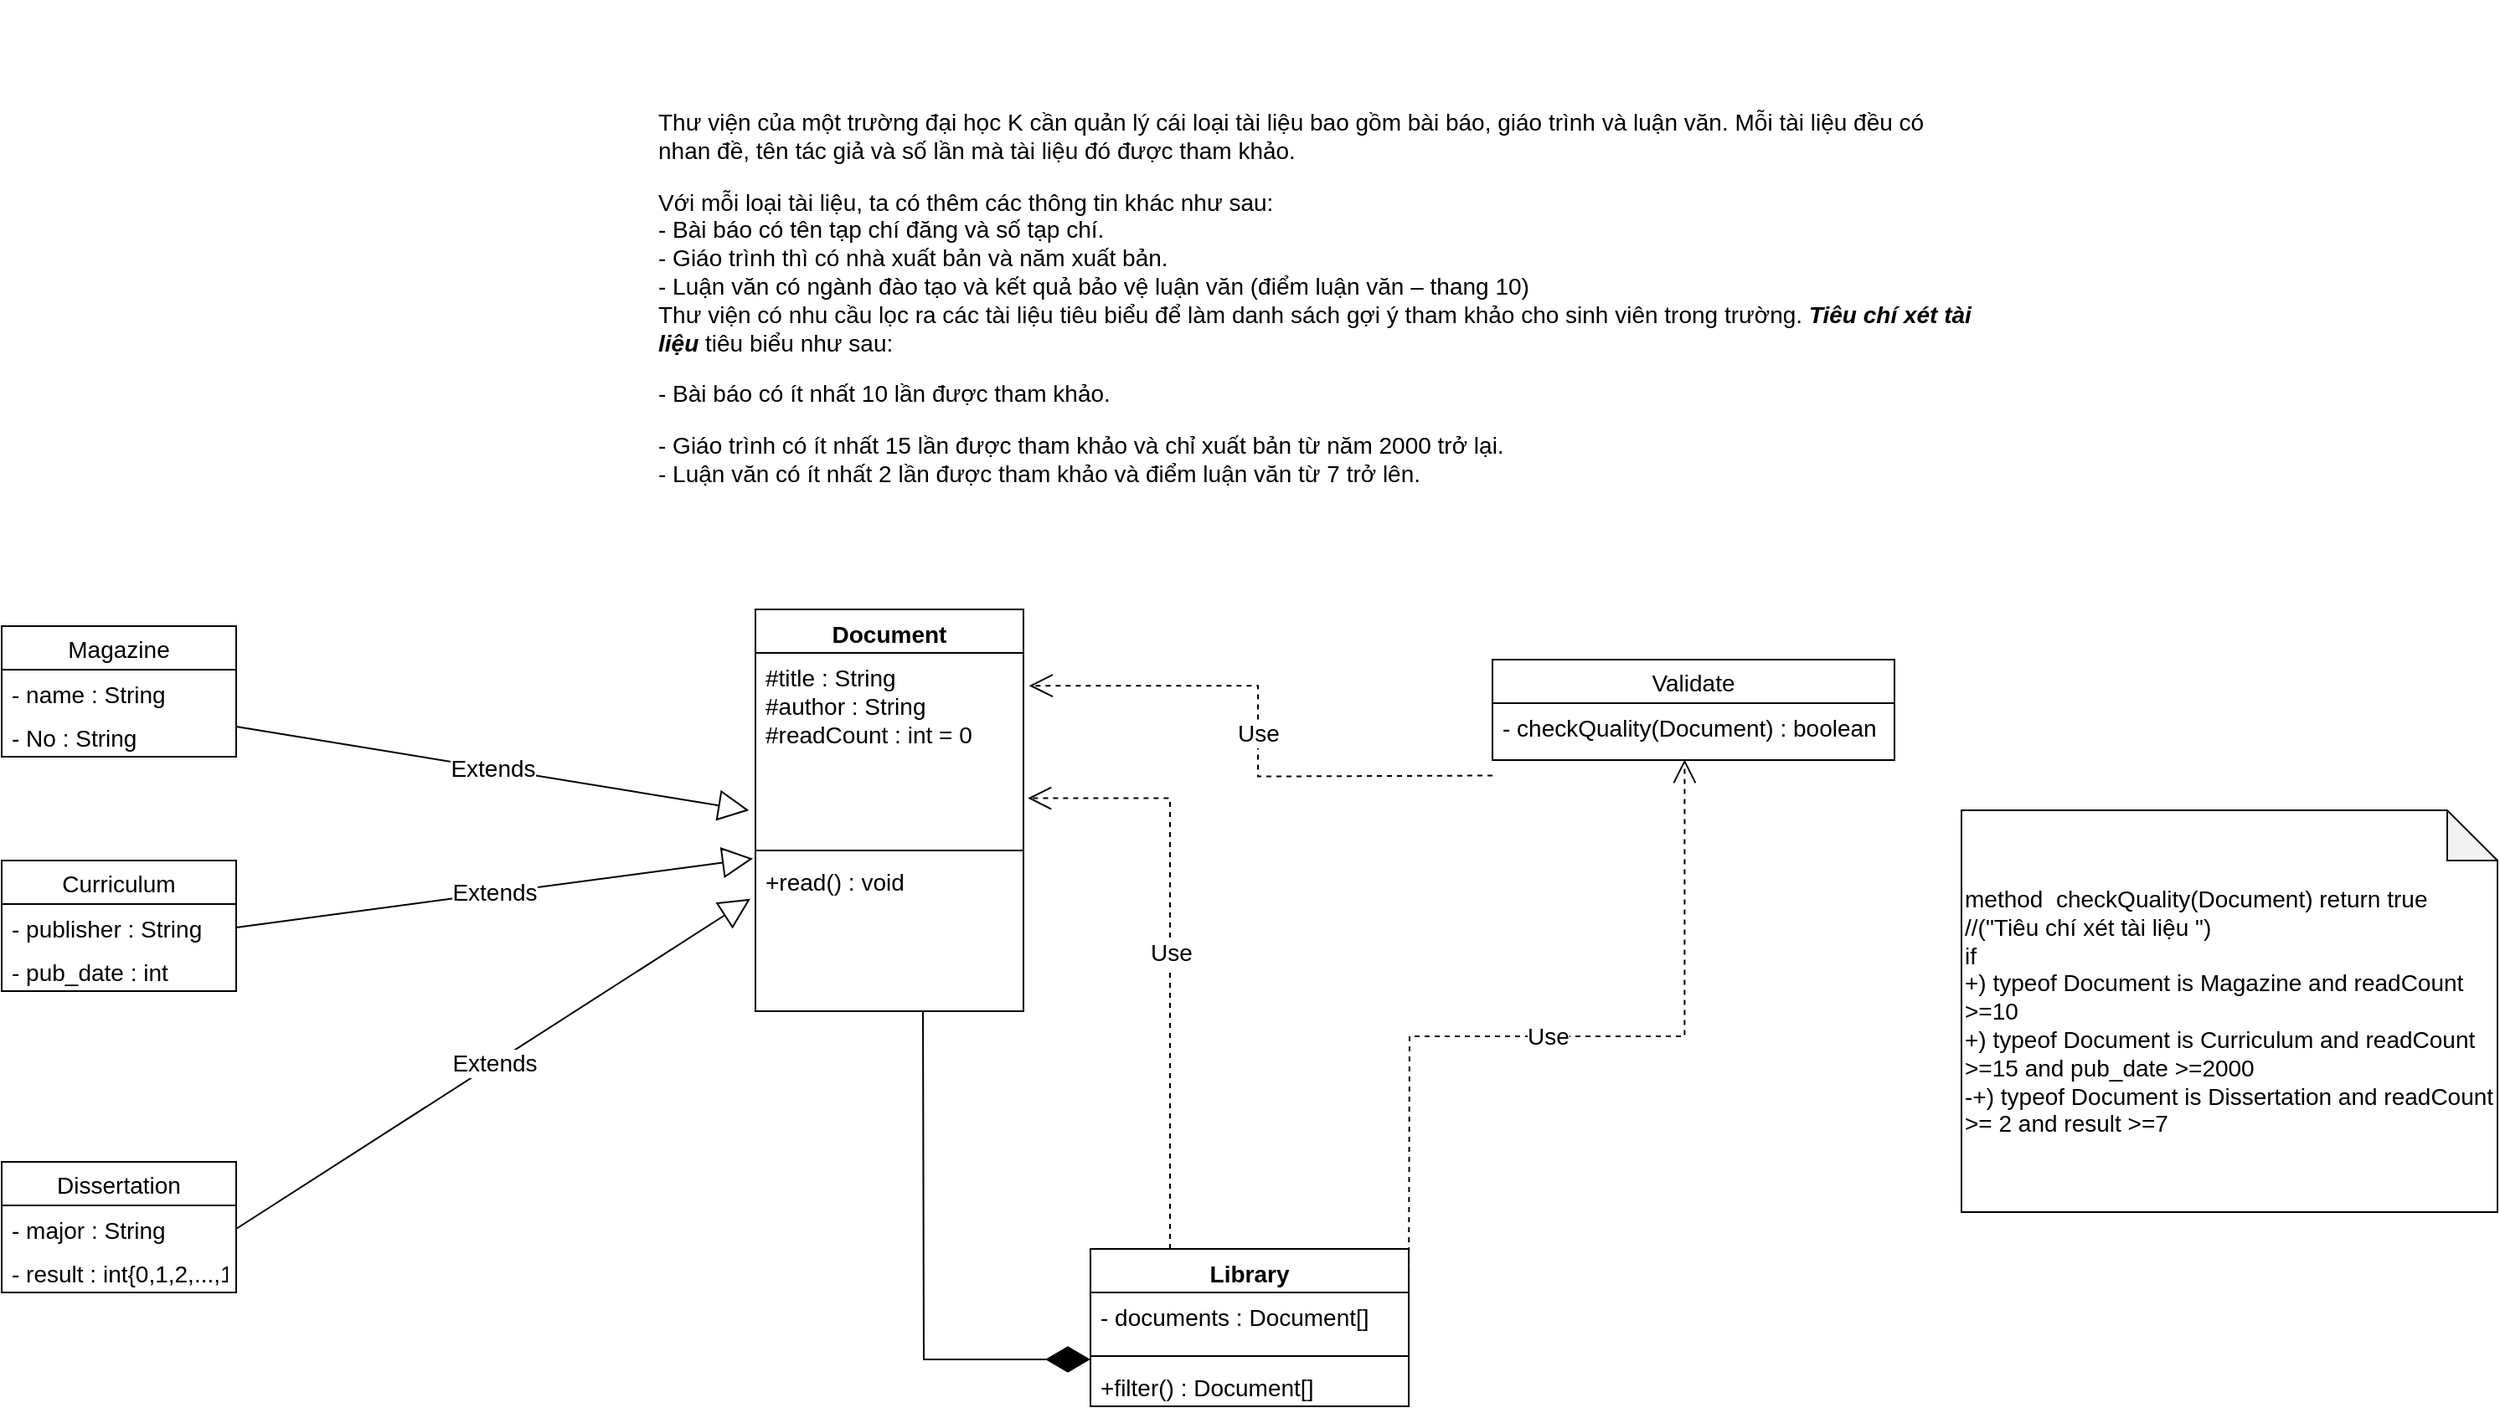 <mxfile version="20.3.7" type="github">
  <diagram id="C5RBs43oDa-KdzZeNtuy" name="Page-1">
    <mxGraphModel dx="2310" dy="1996" grid="1" gridSize="10" guides="1" tooltips="1" connect="1" arrows="1" fold="1" page="1" pageScale="1" pageWidth="827" pageHeight="1169" math="0" shadow="0">
      <root>
        <mxCell id="WIyWlLk6GJQsqaUBKTNV-0" />
        <mxCell id="WIyWlLk6GJQsqaUBKTNV-1" parent="WIyWlLk6GJQsqaUBKTNV-0" />
        <mxCell id="TAKUy8eeMv11N5sB7n3I-0" value="&lt;font style=&quot;font-size: 14px;&quot;&gt;&lt;br&gt;&lt;br&gt;&lt;br&gt;&lt;/font&gt;&lt;p style=&quot;font-size: 14px;&quot; class=&quot;MsoNormal&quot;&gt;&lt;span&gt;&lt;font style=&quot;font-size: 14px;&quot;&gt;Thư viện của một trường đại học K cần quản lý cái loại tài liệu bao gồm bài báo, giáo trình và luận văn. Mỗi tài liệu đều có nhan đề, tên tác giả và số lần mà tài liệu đó được tham khảo.&lt;/font&gt;&lt;/span&gt;&lt;/p&gt;&lt;font style=&quot;font-size: 14px;&quot;&gt;&lt;span style=&quot;background-color: initial;&quot;&gt;Với mỗi loại tài liệu, ta có thêm các thông tin khác&amp;nbsp;&lt;/span&gt;&lt;span style=&quot;background-color: initial;&quot;&gt;như sau:&lt;br&gt;&lt;/span&gt;&lt;span style=&quot;background-color: initial;&quot;&gt;- Bài báo có tên tạp chí đăng và số tạp chí.&lt;br&gt;&lt;/span&gt;&lt;span style=&quot;background-color: initial;&quot;&gt;- Giáo trình thì có nhà xuất bản và năm xuất bản.&amp;nbsp;&lt;br&gt;&lt;/span&gt;&lt;span style=&quot;background-color: initial;&quot;&gt;- Luận văn có ngành đào tạo và kết quả bảo vệ luận văn&amp;nbsp;&lt;/span&gt;&lt;span style=&quot;background-color: initial;&quot;&gt;(điểm luận văn – thang 10)&lt;br&gt;&lt;/span&gt;&lt;span style=&quot;background-color: initial;&quot;&gt;Thư viện có nhu cầu lọc ra các tài liệu tiêu biểu để&amp;nbsp;&lt;/span&gt;&lt;span style=&quot;background-color: initial;&quot;&gt;làm danh sách gợi ý tham khảo cho sinh viên trong trường. &lt;b&gt;&lt;i&gt;Tiêu chí xét tài liệu&amp;nbsp;&lt;/i&gt;&lt;/b&gt;&lt;/span&gt;&lt;span style=&quot;background-color: initial;&quot;&gt;tiêu biểu như sau:&lt;/span&gt;&lt;br&gt;&lt;/font&gt;&lt;p style=&quot;font-size: 14px;&quot; class=&quot;MsoNormal&quot;&gt;&lt;span&gt;&lt;font style=&quot;font-size: 14px;&quot;&gt;- Bài báo có ít nhất 10 lần được tham khảo.&lt;/font&gt;&lt;/span&gt;&lt;/p&gt;&lt;font style=&quot;font-size: 14px;&quot;&gt;&lt;span style=&quot;background-color: initial;&quot;&gt;- Giáo trình có&amp;nbsp;&lt;/span&gt;&lt;span style=&quot;background-color: initial;&quot;&gt;ít nhất 15 lần được tham khảo và chỉ xuất bản từ năm 2000 trở lại.&lt;/span&gt;&lt;br&gt;- Luận văn có ít nhất 2 lần được tham khảo và điểm luận văn từ 7 trở lên. &lt;br&gt;&lt;br&gt;&lt;/font&gt;" style="text;html=1;strokeColor=none;fillColor=none;align=left;verticalAlign=middle;whiteSpace=wrap;rounded=0;" vertex="1" parent="WIyWlLk6GJQsqaUBKTNV-1">
          <mxGeometry x="10" y="-320" width="790" height="200" as="geometry" />
        </mxCell>
        <mxCell id="TAKUy8eeMv11N5sB7n3I-1" value="Document" style="swimlane;fontStyle=1;align=center;verticalAlign=top;childLayout=stackLayout;horizontal=1;startSize=26;horizontalStack=0;resizeParent=1;resizeParentMax=0;resizeLast=0;collapsible=1;marginBottom=0;fontSize=14;" vertex="1" parent="WIyWlLk6GJQsqaUBKTNV-1">
          <mxGeometry x="70" y="-10" width="160" height="240" as="geometry" />
        </mxCell>
        <mxCell id="TAKUy8eeMv11N5sB7n3I-2" value="#title : String&#xa;#author : String&#xa;#readCount : int = 0" style="text;strokeColor=none;fillColor=none;align=left;verticalAlign=top;spacingLeft=4;spacingRight=4;overflow=hidden;rotatable=0;points=[[0,0.5],[1,0.5]];portConstraint=eastwest;fontSize=14;" vertex="1" parent="TAKUy8eeMv11N5sB7n3I-1">
          <mxGeometry y="26" width="160" height="114" as="geometry" />
        </mxCell>
        <mxCell id="TAKUy8eeMv11N5sB7n3I-3" value="" style="line;strokeWidth=1;fillColor=none;align=left;verticalAlign=middle;spacingTop=-1;spacingLeft=3;spacingRight=3;rotatable=0;labelPosition=right;points=[];portConstraint=eastwest;strokeColor=inherit;fontSize=14;" vertex="1" parent="TAKUy8eeMv11N5sB7n3I-1">
          <mxGeometry y="140" width="160" height="8" as="geometry" />
        </mxCell>
        <mxCell id="TAKUy8eeMv11N5sB7n3I-4" value="+read() : void" style="text;strokeColor=none;fillColor=none;align=left;verticalAlign=top;spacingLeft=4;spacingRight=4;overflow=hidden;rotatable=0;points=[[0,0.5],[1,0.5]];portConstraint=eastwest;fontSize=14;" vertex="1" parent="TAKUy8eeMv11N5sB7n3I-1">
          <mxGeometry y="148" width="160" height="92" as="geometry" />
        </mxCell>
        <mxCell id="TAKUy8eeMv11N5sB7n3I-9" value="Dissertation" style="swimlane;fontStyle=0;childLayout=stackLayout;horizontal=1;startSize=26;fillColor=none;horizontalStack=0;resizeParent=1;resizeParentMax=0;resizeLast=0;collapsible=1;marginBottom=0;fontSize=14;" vertex="1" parent="WIyWlLk6GJQsqaUBKTNV-1">
          <mxGeometry x="-380" y="320" width="140" height="78" as="geometry" />
        </mxCell>
        <mxCell id="TAKUy8eeMv11N5sB7n3I-10" value="- major : String" style="text;strokeColor=none;fillColor=none;align=left;verticalAlign=top;spacingLeft=4;spacingRight=4;overflow=hidden;rotatable=0;points=[[0,0.5],[1,0.5]];portConstraint=eastwest;fontSize=14;" vertex="1" parent="TAKUy8eeMv11N5sB7n3I-9">
          <mxGeometry y="26" width="140" height="26" as="geometry" />
        </mxCell>
        <mxCell id="TAKUy8eeMv11N5sB7n3I-12" value="- result : int{0,1,2,...,10}" style="text;strokeColor=none;fillColor=none;align=left;verticalAlign=top;spacingLeft=4;spacingRight=4;overflow=hidden;rotatable=0;points=[[0,0.5],[1,0.5]];portConstraint=eastwest;fontSize=14;" vertex="1" parent="TAKUy8eeMv11N5sB7n3I-9">
          <mxGeometry y="52" width="140" height="26" as="geometry" />
        </mxCell>
        <mxCell id="TAKUy8eeMv11N5sB7n3I-13" value="Curriculum" style="swimlane;fontStyle=0;childLayout=stackLayout;horizontal=1;startSize=26;fillColor=none;horizontalStack=0;resizeParent=1;resizeParentMax=0;resizeLast=0;collapsible=1;marginBottom=0;fontSize=14;" vertex="1" parent="WIyWlLk6GJQsqaUBKTNV-1">
          <mxGeometry x="-380" y="140" width="140" height="78" as="geometry" />
        </mxCell>
        <mxCell id="TAKUy8eeMv11N5sB7n3I-14" value="- publisher : String" style="text;strokeColor=none;fillColor=none;align=left;verticalAlign=top;spacingLeft=4;spacingRight=4;overflow=hidden;rotatable=0;points=[[0,0.5],[1,0.5]];portConstraint=eastwest;fontSize=14;" vertex="1" parent="TAKUy8eeMv11N5sB7n3I-13">
          <mxGeometry y="26" width="140" height="26" as="geometry" />
        </mxCell>
        <mxCell id="TAKUy8eeMv11N5sB7n3I-15" value="- pub_date : int" style="text;strokeColor=none;fillColor=none;align=left;verticalAlign=top;spacingLeft=4;spacingRight=4;overflow=hidden;rotatable=0;points=[[0,0.5],[1,0.5]];portConstraint=eastwest;fontSize=14;" vertex="1" parent="TAKUy8eeMv11N5sB7n3I-13">
          <mxGeometry y="52" width="140" height="26" as="geometry" />
        </mxCell>
        <mxCell id="TAKUy8eeMv11N5sB7n3I-16" value="Magazine" style="swimlane;fontStyle=0;childLayout=stackLayout;horizontal=1;startSize=26;fillColor=none;horizontalStack=0;resizeParent=1;resizeParentMax=0;resizeLast=0;collapsible=1;marginBottom=0;fontSize=14;" vertex="1" parent="WIyWlLk6GJQsqaUBKTNV-1">
          <mxGeometry x="-380" width="140" height="78" as="geometry" />
        </mxCell>
        <mxCell id="TAKUy8eeMv11N5sB7n3I-17" value="- name : String" style="text;strokeColor=none;fillColor=none;align=left;verticalAlign=top;spacingLeft=4;spacingRight=4;overflow=hidden;rotatable=0;points=[[0,0.5],[1,0.5]];portConstraint=eastwest;fontSize=14;" vertex="1" parent="TAKUy8eeMv11N5sB7n3I-16">
          <mxGeometry y="26" width="140" height="26" as="geometry" />
        </mxCell>
        <mxCell id="TAKUy8eeMv11N5sB7n3I-18" value="- No : String" style="text;strokeColor=none;fillColor=none;align=left;verticalAlign=top;spacingLeft=4;spacingRight=4;overflow=hidden;rotatable=0;points=[[0,0.5],[1,0.5]];portConstraint=eastwest;fontSize=14;" vertex="1" parent="TAKUy8eeMv11N5sB7n3I-16">
          <mxGeometry y="52" width="140" height="26" as="geometry" />
        </mxCell>
        <mxCell id="TAKUy8eeMv11N5sB7n3I-21" value="Extends" style="endArrow=block;endSize=16;endFill=0;html=1;rounded=0;fontSize=14;entryX=-0.024;entryY=0.825;entryDx=0;entryDy=0;entryPerimeter=0;" edge="1" parent="WIyWlLk6GJQsqaUBKTNV-1" target="TAKUy8eeMv11N5sB7n3I-2">
          <mxGeometry width="160" relative="1" as="geometry">
            <mxPoint x="-240" y="60" as="sourcePoint" />
            <mxPoint x="-80" y="60" as="targetPoint" />
          </mxGeometry>
        </mxCell>
        <mxCell id="TAKUy8eeMv11N5sB7n3I-22" value="Extends" style="endArrow=block;endSize=16;endFill=0;html=1;rounded=0;fontSize=14;entryX=-0.009;entryY=0.009;entryDx=0;entryDy=0;entryPerimeter=0;" edge="1" parent="WIyWlLk6GJQsqaUBKTNV-1" target="TAKUy8eeMv11N5sB7n3I-4">
          <mxGeometry width="160" relative="1" as="geometry">
            <mxPoint x="-240" y="179.95" as="sourcePoint" />
            <mxPoint x="66.16" y="230.0" as="targetPoint" />
          </mxGeometry>
        </mxCell>
        <mxCell id="TAKUy8eeMv11N5sB7n3I-23" value="Extends" style="endArrow=block;endSize=16;endFill=0;html=1;rounded=0;fontSize=14;entryX=-0.019;entryY=0.27;entryDx=0;entryDy=0;entryPerimeter=0;" edge="1" parent="WIyWlLk6GJQsqaUBKTNV-1" target="TAKUy8eeMv11N5sB7n3I-4">
          <mxGeometry width="160" relative="1" as="geometry">
            <mxPoint x="-240" y="360" as="sourcePoint" />
            <mxPoint x="66.16" y="410.05" as="targetPoint" />
          </mxGeometry>
        </mxCell>
        <mxCell id="TAKUy8eeMv11N5sB7n3I-24" value="Library" style="swimlane;fontStyle=1;align=center;verticalAlign=top;childLayout=stackLayout;horizontal=1;startSize=26;horizontalStack=0;resizeParent=1;resizeParentMax=0;resizeLast=0;collapsible=1;marginBottom=0;fontSize=14;" vertex="1" parent="WIyWlLk6GJQsqaUBKTNV-1">
          <mxGeometry x="270" y="372" width="190" height="94" as="geometry" />
        </mxCell>
        <mxCell id="TAKUy8eeMv11N5sB7n3I-25" value="- documents : Document[]" style="text;strokeColor=none;fillColor=none;align=left;verticalAlign=top;spacingLeft=4;spacingRight=4;overflow=hidden;rotatable=0;points=[[0,0.5],[1,0.5]];portConstraint=eastwest;fontSize=14;" vertex="1" parent="TAKUy8eeMv11N5sB7n3I-24">
          <mxGeometry y="26" width="190" height="34" as="geometry" />
        </mxCell>
        <mxCell id="TAKUy8eeMv11N5sB7n3I-26" value="" style="line;strokeWidth=1;fillColor=none;align=left;verticalAlign=middle;spacingTop=-1;spacingLeft=3;spacingRight=3;rotatable=0;labelPosition=right;points=[];portConstraint=eastwest;strokeColor=inherit;fontSize=14;" vertex="1" parent="TAKUy8eeMv11N5sB7n3I-24">
          <mxGeometry y="60" width="190" height="8" as="geometry" />
        </mxCell>
        <mxCell id="TAKUy8eeMv11N5sB7n3I-27" value="+filter() : Document[]" style="text;strokeColor=none;fillColor=none;align=left;verticalAlign=top;spacingLeft=4;spacingRight=4;overflow=hidden;rotatable=0;points=[[0,0.5],[1,0.5]];portConstraint=eastwest;fontSize=14;" vertex="1" parent="TAKUy8eeMv11N5sB7n3I-24">
          <mxGeometry y="68" width="190" height="26" as="geometry" />
        </mxCell>
        <mxCell id="TAKUy8eeMv11N5sB7n3I-28" value="" style="endArrow=diamondThin;endFill=1;endSize=24;html=1;rounded=0;fontSize=14;entryX=0;entryY=0.75;entryDx=0;entryDy=0;entryPerimeter=0;edgeStyle=orthogonalEdgeStyle;" edge="1" parent="WIyWlLk6GJQsqaUBKTNV-1" target="TAKUy8eeMv11N5sB7n3I-26">
          <mxGeometry width="160" relative="1" as="geometry">
            <mxPoint x="170" y="230" as="sourcePoint" />
            <mxPoint x="330" y="230" as="targetPoint" />
          </mxGeometry>
        </mxCell>
        <mxCell id="TAKUy8eeMv11N5sB7n3I-30" value="Use" style="endArrow=open;endSize=12;dashed=1;html=1;rounded=0;fontSize=14;exitX=0.25;exitY=0;exitDx=0;exitDy=0;entryX=1.016;entryY=0.761;entryDx=0;entryDy=0;entryPerimeter=0;edgeStyle=orthogonalEdgeStyle;" edge="1" parent="WIyWlLk6GJQsqaUBKTNV-1" source="TAKUy8eeMv11N5sB7n3I-24" target="TAKUy8eeMv11N5sB7n3I-2">
          <mxGeometry width="160" relative="1" as="geometry">
            <mxPoint x="410" y="260" as="sourcePoint" />
            <mxPoint x="570" y="260" as="targetPoint" />
          </mxGeometry>
        </mxCell>
        <mxCell id="TAKUy8eeMv11N5sB7n3I-35" value="Validate" style="swimlane;fontStyle=0;childLayout=stackLayout;horizontal=1;startSize=26;fillColor=none;horizontalStack=0;resizeParent=1;resizeParentMax=0;resizeLast=0;collapsible=1;marginBottom=0;fontSize=14;" vertex="1" parent="WIyWlLk6GJQsqaUBKTNV-1">
          <mxGeometry x="510" y="20" width="240" height="60" as="geometry" />
        </mxCell>
        <mxCell id="TAKUy8eeMv11N5sB7n3I-38" value="- checkQuality(Document) : boolean" style="text;strokeColor=none;fillColor=none;align=left;verticalAlign=top;spacingLeft=4;spacingRight=4;overflow=hidden;rotatable=0;points=[[0,0.5],[1,0.5]];portConstraint=eastwest;fontSize=14;" vertex="1" parent="TAKUy8eeMv11N5sB7n3I-35">
          <mxGeometry y="26" width="240" height="34" as="geometry" />
        </mxCell>
        <mxCell id="TAKUy8eeMv11N5sB7n3I-39" value="Use" style="endArrow=open;endSize=12;dashed=1;html=1;rounded=0;fontSize=14;exitX=0.25;exitY=0;exitDx=0;exitDy=0;entryX=1.021;entryY=0.172;entryDx=0;entryDy=0;entryPerimeter=0;edgeStyle=orthogonalEdgeStyle;" edge="1" parent="WIyWlLk6GJQsqaUBKTNV-1" target="TAKUy8eeMv11N5sB7n3I-2">
          <mxGeometry width="160" relative="1" as="geometry">
            <mxPoint x="510" y="89.25" as="sourcePoint" />
            <mxPoint x="432.56" y="-179.996" as="targetPoint" />
          </mxGeometry>
        </mxCell>
        <mxCell id="TAKUy8eeMv11N5sB7n3I-40" value="Use" style="endArrow=open;endSize=12;dashed=1;html=1;rounded=0;fontSize=14;edgeStyle=orthogonalEdgeStyle;entryX=0.478;entryY=0.988;entryDx=0;entryDy=0;entryPerimeter=0;" edge="1" parent="WIyWlLk6GJQsqaUBKTNV-1" target="TAKUy8eeMv11N5sB7n3I-38">
          <mxGeometry width="160" relative="1" as="geometry">
            <mxPoint x="460" y="410" as="sourcePoint" />
            <mxPoint x="620" y="410" as="targetPoint" />
          </mxGeometry>
        </mxCell>
        <mxCell id="TAKUy8eeMv11N5sB7n3I-41" value="method&amp;nbsp; checkQuality(Document) return true //(&quot;Tiêu chí xét tài liệu &quot;)&lt;br&gt;if&amp;nbsp;&lt;br&gt;+) typeof Document is Magazine and readCount &amp;gt;=10&lt;br&gt;+) typeof Document is Curriculum and readCount &amp;gt;=15 and pub_date &amp;gt;=2000&lt;br&gt;-+) typeof Document is Dissertation and readCount &amp;gt;= 2 and result &amp;gt;=7" style="shape=note;whiteSpace=wrap;html=1;backgroundOutline=1;darkOpacity=0.05;fontSize=14;align=left;" vertex="1" parent="WIyWlLk6GJQsqaUBKTNV-1">
          <mxGeometry x="790" y="110" width="320" height="240" as="geometry" />
        </mxCell>
      </root>
    </mxGraphModel>
  </diagram>
</mxfile>

